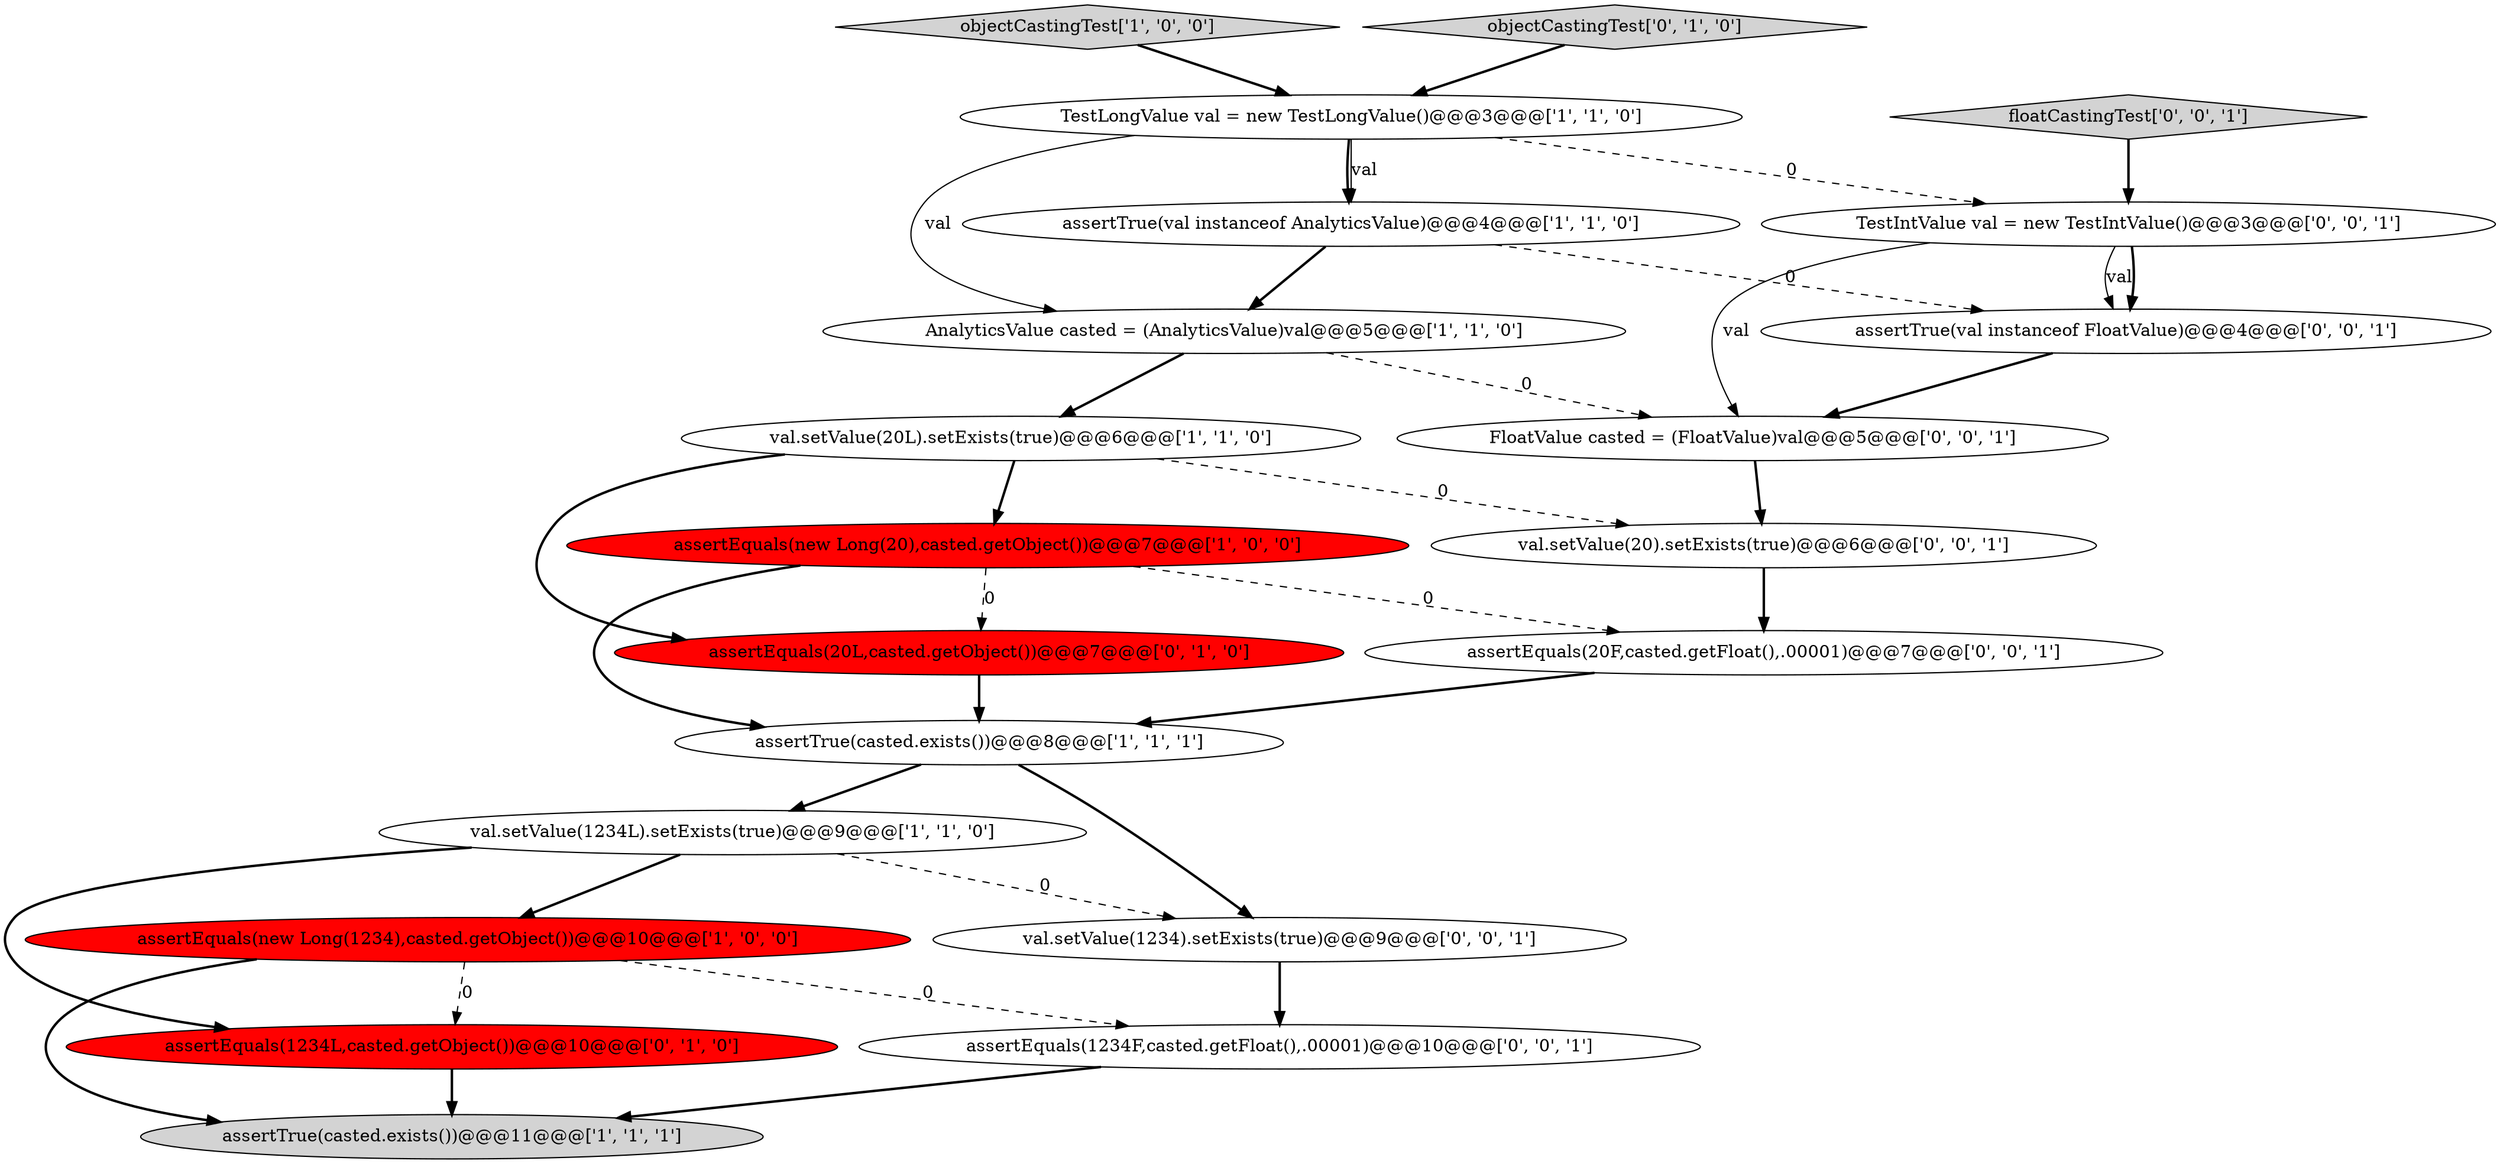 digraph {
17 [style = filled, label = "val.setValue(1234).setExists(true)@@@9@@@['0', '0', '1']", fillcolor = white, shape = ellipse image = "AAA0AAABBB3BBB"];
16 [style = filled, label = "floatCastingTest['0', '0', '1']", fillcolor = lightgray, shape = diamond image = "AAA0AAABBB3BBB"];
11 [style = filled, label = "assertEquals(1234L,casted.getObject())@@@10@@@['0', '1', '0']", fillcolor = red, shape = ellipse image = "AAA1AAABBB2BBB"];
6 [style = filled, label = "AnalyticsValue casted = (AnalyticsValue)val@@@5@@@['1', '1', '0']", fillcolor = white, shape = ellipse image = "AAA0AAABBB1BBB"];
5 [style = filled, label = "assertEquals(new Long(20),casted.getObject())@@@7@@@['1', '0', '0']", fillcolor = red, shape = ellipse image = "AAA1AAABBB1BBB"];
4 [style = filled, label = "objectCastingTest['1', '0', '0']", fillcolor = lightgray, shape = diamond image = "AAA0AAABBB1BBB"];
13 [style = filled, label = "assertTrue(val instanceof FloatValue)@@@4@@@['0', '0', '1']", fillcolor = white, shape = ellipse image = "AAA0AAABBB3BBB"];
19 [style = filled, label = "val.setValue(20).setExists(true)@@@6@@@['0', '0', '1']", fillcolor = white, shape = ellipse image = "AAA0AAABBB3BBB"];
15 [style = filled, label = "FloatValue casted = (FloatValue)val@@@5@@@['0', '0', '1']", fillcolor = white, shape = ellipse image = "AAA0AAABBB3BBB"];
8 [style = filled, label = "TestLongValue val = new TestLongValue()@@@3@@@['1', '1', '0']", fillcolor = white, shape = ellipse image = "AAA0AAABBB1BBB"];
2 [style = filled, label = "assertTrue(val instanceof AnalyticsValue)@@@4@@@['1', '1', '0']", fillcolor = white, shape = ellipse image = "AAA0AAABBB1BBB"];
9 [style = filled, label = "val.setValue(20L).setExists(true)@@@6@@@['1', '1', '0']", fillcolor = white, shape = ellipse image = "AAA0AAABBB1BBB"];
1 [style = filled, label = "assertEquals(new Long(1234),casted.getObject())@@@10@@@['1', '0', '0']", fillcolor = red, shape = ellipse image = "AAA1AAABBB1BBB"];
12 [style = filled, label = "objectCastingTest['0', '1', '0']", fillcolor = lightgray, shape = diamond image = "AAA0AAABBB2BBB"];
0 [style = filled, label = "val.setValue(1234L).setExists(true)@@@9@@@['1', '1', '0']", fillcolor = white, shape = ellipse image = "AAA0AAABBB1BBB"];
14 [style = filled, label = "TestIntValue val = new TestIntValue()@@@3@@@['0', '0', '1']", fillcolor = white, shape = ellipse image = "AAA0AAABBB3BBB"];
18 [style = filled, label = "assertEquals(1234F,casted.getFloat(),.00001)@@@10@@@['0', '0', '1']", fillcolor = white, shape = ellipse image = "AAA0AAABBB3BBB"];
3 [style = filled, label = "assertTrue(casted.exists())@@@8@@@['1', '1', '1']", fillcolor = white, shape = ellipse image = "AAA0AAABBB1BBB"];
7 [style = filled, label = "assertTrue(casted.exists())@@@11@@@['1', '1', '1']", fillcolor = lightgray, shape = ellipse image = "AAA0AAABBB1BBB"];
20 [style = filled, label = "assertEquals(20F,casted.getFloat(),.00001)@@@7@@@['0', '0', '1']", fillcolor = white, shape = ellipse image = "AAA0AAABBB3BBB"];
10 [style = filled, label = "assertEquals(20L,casted.getObject())@@@7@@@['0', '1', '0']", fillcolor = red, shape = ellipse image = "AAA1AAABBB2BBB"];
14->13 [style = solid, label="val"];
5->3 [style = bold, label=""];
2->6 [style = bold, label=""];
19->20 [style = bold, label=""];
0->11 [style = bold, label=""];
10->3 [style = bold, label=""];
1->18 [style = dashed, label="0"];
20->3 [style = bold, label=""];
9->10 [style = bold, label=""];
8->14 [style = dashed, label="0"];
8->6 [style = solid, label="val"];
15->19 [style = bold, label=""];
0->17 [style = dashed, label="0"];
1->7 [style = bold, label=""];
14->15 [style = solid, label="val"];
3->0 [style = bold, label=""];
5->20 [style = dashed, label="0"];
9->19 [style = dashed, label="0"];
8->2 [style = solid, label="val"];
8->2 [style = bold, label=""];
5->10 [style = dashed, label="0"];
6->15 [style = dashed, label="0"];
12->8 [style = bold, label=""];
0->1 [style = bold, label=""];
1->11 [style = dashed, label="0"];
2->13 [style = dashed, label="0"];
17->18 [style = bold, label=""];
9->5 [style = bold, label=""];
4->8 [style = bold, label=""];
3->17 [style = bold, label=""];
16->14 [style = bold, label=""];
13->15 [style = bold, label=""];
14->13 [style = bold, label=""];
6->9 [style = bold, label=""];
18->7 [style = bold, label=""];
11->7 [style = bold, label=""];
}
